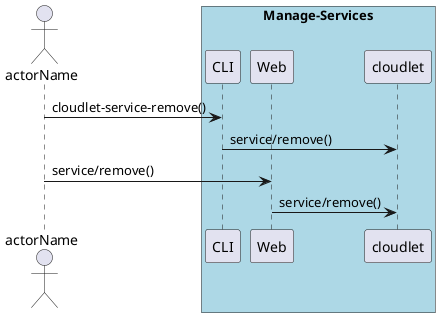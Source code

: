 @startuml
Actor "actorName" as A

box "Manage-Services" #lightblue
participant CLI as CLI
participant Web as Web
participant "cloudlet" as S
A -> CLI : cloudlet-service-remove()
CLI -> S : service/remove()
A -> Web : service/remove()
Web -> S : service/remove()
end box

@enduml
